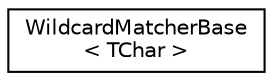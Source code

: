 digraph "Graphical Class Hierarchy"
{
  edge [fontname="Helvetica",fontsize="10",labelfontname="Helvetica",labelfontsize="10"];
  node [fontname="Helvetica",fontsize="10",shape=record];
  rankdir="LR";
  Node0 [label="WildcardMatcherBase\l\< TChar \>",height=0.2,width=0.4,color="black", fillcolor="white", style="filled",URL="$classaworx_1_1lib_1_1strings_1_1util_1_1WildcardMatcherBase.html"];
}
